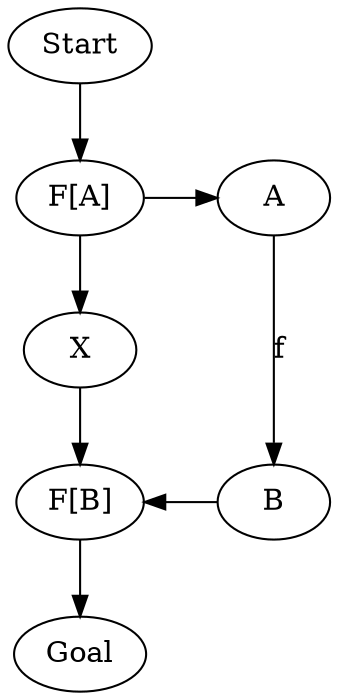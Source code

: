 digraph {
    Start[class="extremity"]
    Goal[class="extremity"]

    FA[label="F[A]" group="upper" class="start,disabled"]
    FB[label="F[B]" group="upper" class="goal"]

    A[group="lower" class="disabled"]
    B[group="lower"]
    X[group="upper"]

    {
        rank=same
        FB -> B[dir="back"]
    }

        {
        rank=same
        FA -> A[class="disabled"]
    }


    FA -> X[class="disabled"]

    A -> B[label="f" class="disabled"]
    X -> FB


    Start -> FA[class="start,disabled"]
    FB -> Goal[class="goal"]
}
